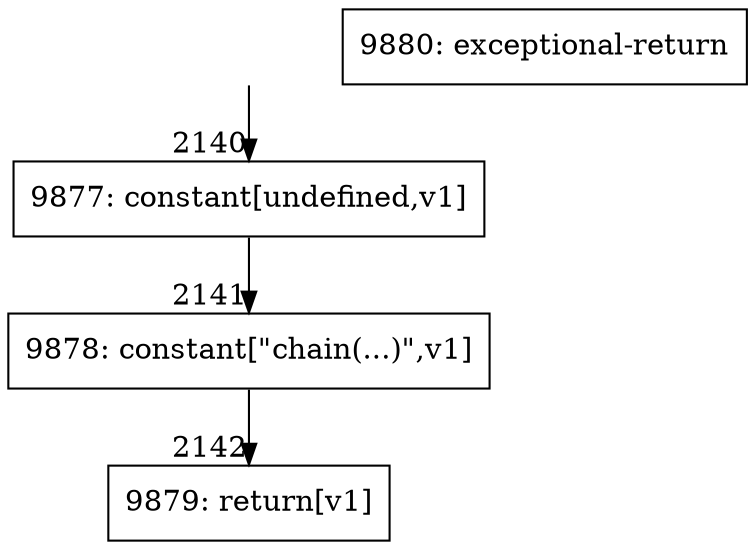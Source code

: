 digraph {
rankdir="TD"
BB_entry162[shape=none,label=""];
BB_entry162 -> BB2140 [tailport=s, headport=n, headlabel="    2140"]
BB2140 [shape=record label="{9877: constant[undefined,v1]}" ] 
BB2140 -> BB2141 [tailport=s, headport=n, headlabel="      2141"]
BB2141 [shape=record label="{9878: constant[\"chain(...)\",v1]}" ] 
BB2141 -> BB2142 [tailport=s, headport=n, headlabel="      2142"]
BB2142 [shape=record label="{9879: return[v1]}" ] 
BB2143 [shape=record label="{9880: exceptional-return}" ] 
//#$~ 1293
}
